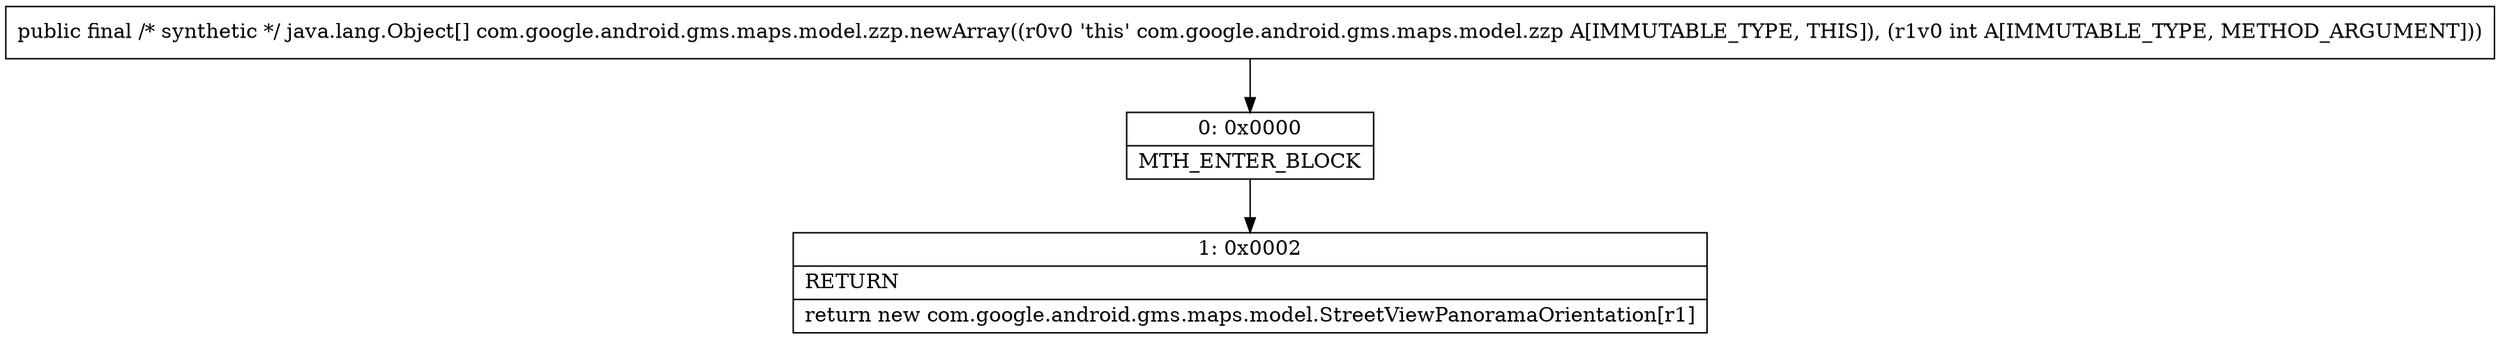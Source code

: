 digraph "CFG forcom.google.android.gms.maps.model.zzp.newArray(I)[Ljava\/lang\/Object;" {
Node_0 [shape=record,label="{0\:\ 0x0000|MTH_ENTER_BLOCK\l}"];
Node_1 [shape=record,label="{1\:\ 0x0002|RETURN\l|return new com.google.android.gms.maps.model.StreetViewPanoramaOrientation[r1]\l}"];
MethodNode[shape=record,label="{public final \/* synthetic *\/ java.lang.Object[] com.google.android.gms.maps.model.zzp.newArray((r0v0 'this' com.google.android.gms.maps.model.zzp A[IMMUTABLE_TYPE, THIS]), (r1v0 int A[IMMUTABLE_TYPE, METHOD_ARGUMENT])) }"];
MethodNode -> Node_0;
Node_0 -> Node_1;
}


